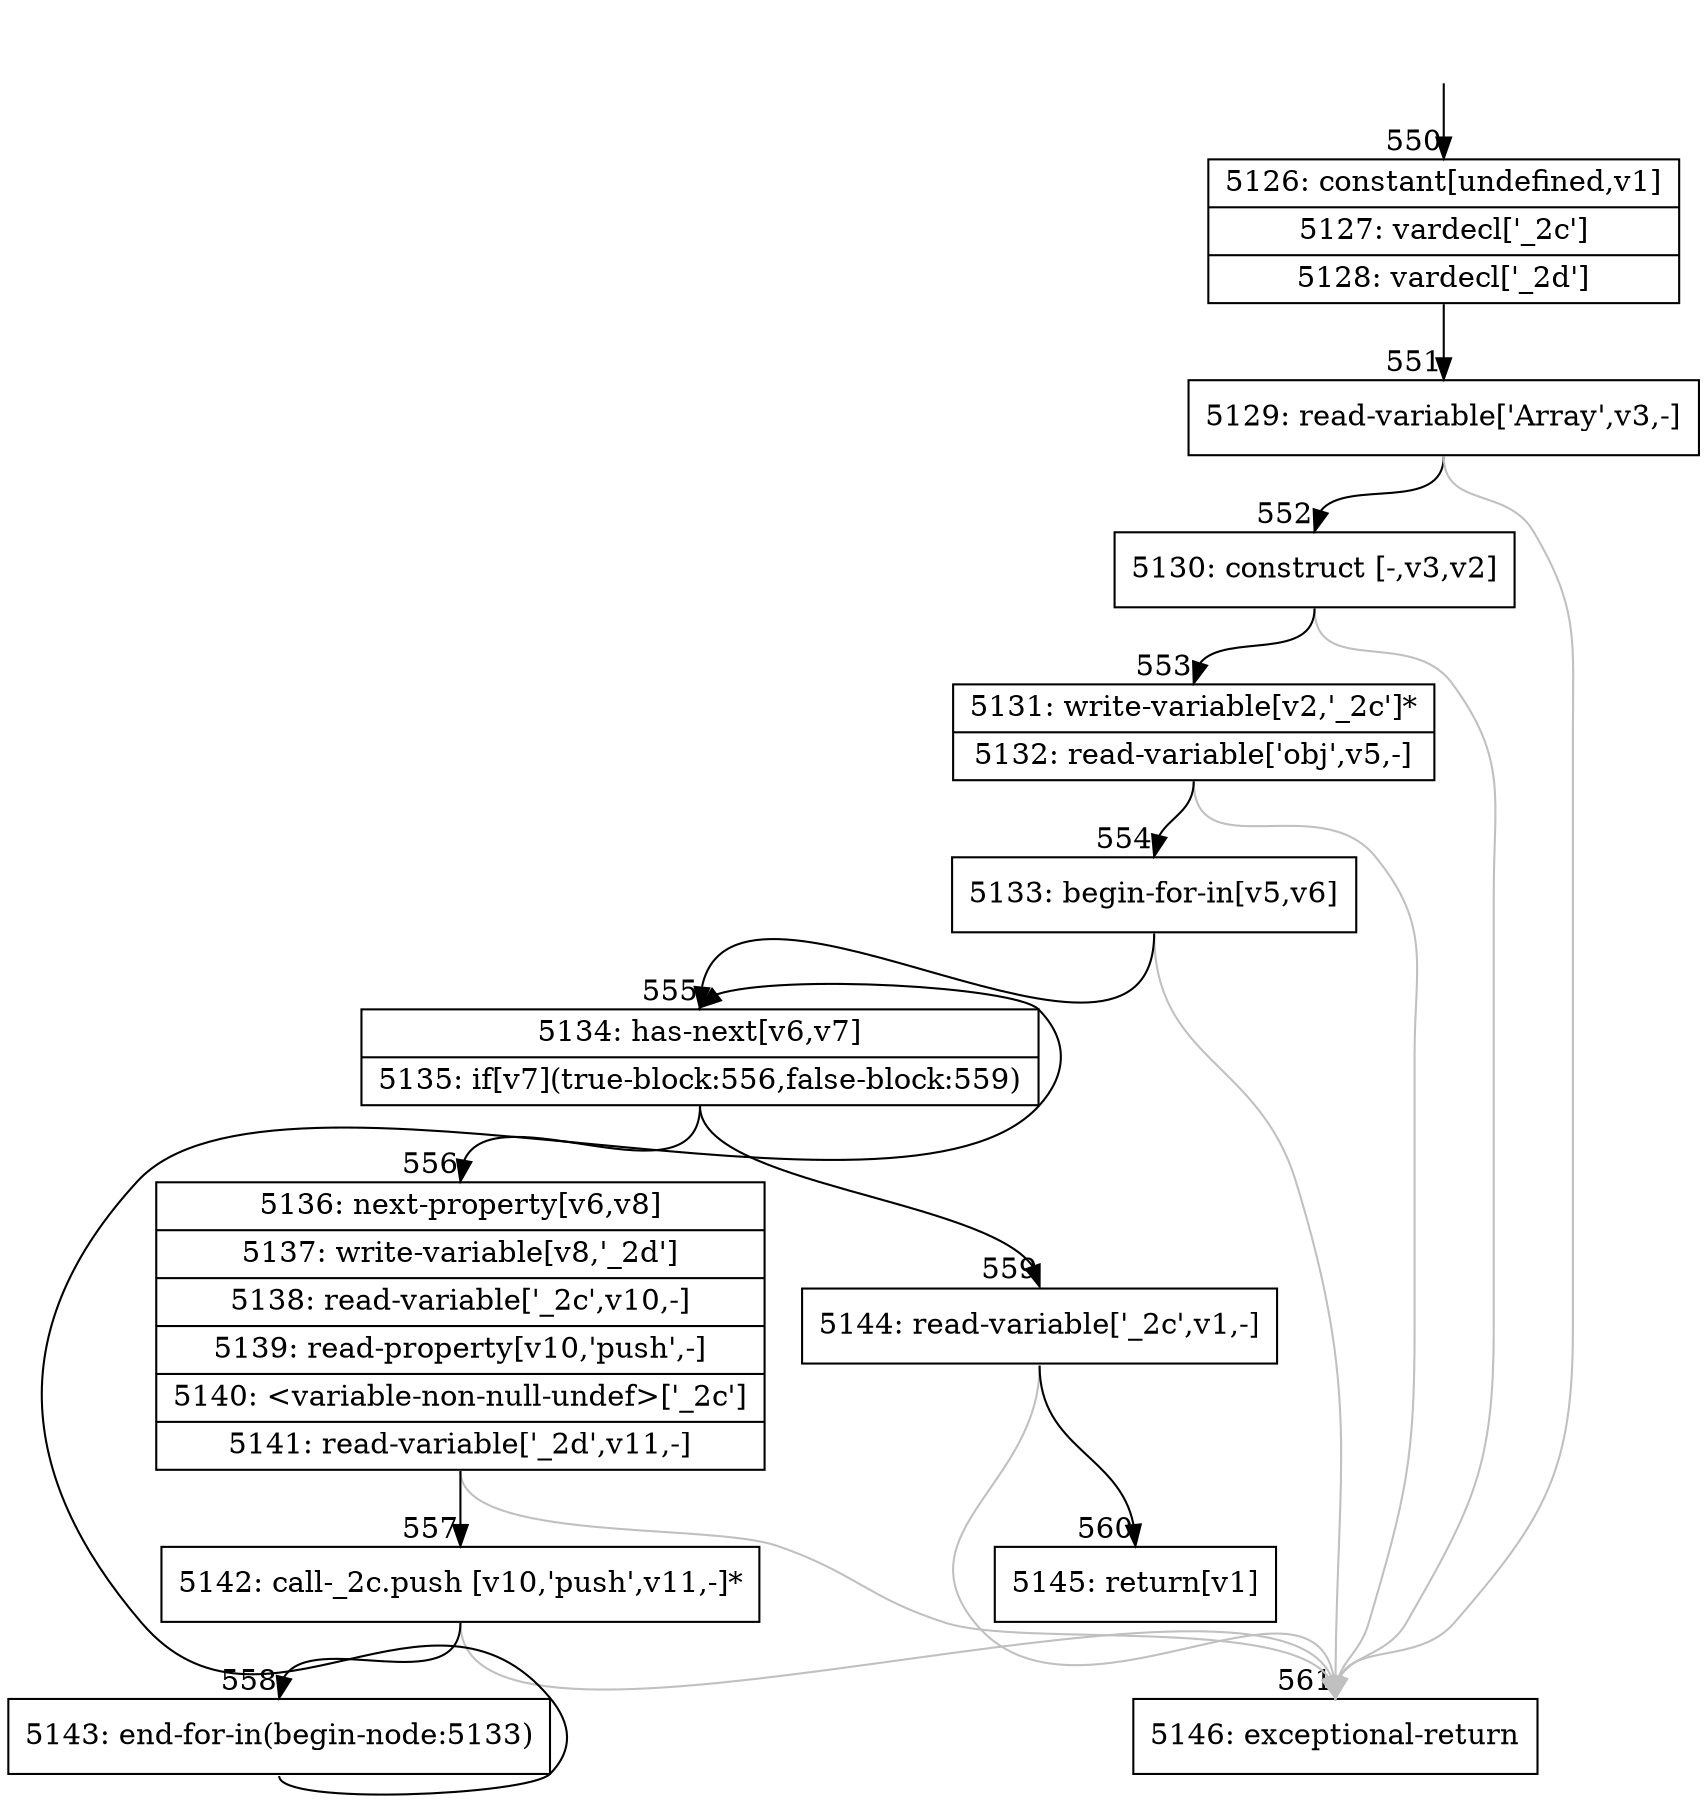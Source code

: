 digraph {
rankdir="TD"
BB_entry15[shape=none,label=""];
BB_entry15 -> BB550 [tailport=s, headport=n, headlabel="    550"]
BB550 [shape=record label="{5126: constant[undefined,v1]|5127: vardecl['_2c']|5128: vardecl['_2d']}" ] 
BB550 -> BB551 [tailport=s, headport=n, headlabel="      551"]
BB551 [shape=record label="{5129: read-variable['Array',v3,-]}" ] 
BB551 -> BB552 [tailport=s, headport=n, headlabel="      552"]
BB551 -> BB561 [tailport=s, headport=n, color=gray, headlabel="      561"]
BB552 [shape=record label="{5130: construct [-,v3,v2]}" ] 
BB552 -> BB553 [tailport=s, headport=n, headlabel="      553"]
BB552 -> BB561 [tailport=s, headport=n, color=gray]
BB553 [shape=record label="{5131: write-variable[v2,'_2c']*|5132: read-variable['obj',v5,-]}" ] 
BB553 -> BB554 [tailport=s, headport=n, headlabel="      554"]
BB553 -> BB561 [tailport=s, headport=n, color=gray]
BB554 [shape=record label="{5133: begin-for-in[v5,v6]}" ] 
BB554 -> BB555 [tailport=s, headport=n, headlabel="      555"]
BB554 -> BB561 [tailport=s, headport=n, color=gray]
BB555 [shape=record label="{5134: has-next[v6,v7]|5135: if[v7](true-block:556,false-block:559)}" ] 
BB555 -> BB556 [tailport=s, headport=n, headlabel="      556"]
BB555 -> BB559 [tailport=s, headport=n, headlabel="      559"]
BB556 [shape=record label="{5136: next-property[v6,v8]|5137: write-variable[v8,'_2d']|5138: read-variable['_2c',v10,-]|5139: read-property[v10,'push',-]|5140: \<variable-non-null-undef\>['_2c']|5141: read-variable['_2d',v11,-]}" ] 
BB556 -> BB557 [tailport=s, headport=n, headlabel="      557"]
BB556 -> BB561 [tailport=s, headport=n, color=gray]
BB557 [shape=record label="{5142: call-_2c.push [v10,'push',v11,-]*}" ] 
BB557 -> BB558 [tailport=s, headport=n, headlabel="      558"]
BB557 -> BB561 [tailport=s, headport=n, color=gray]
BB558 [shape=record label="{5143: end-for-in(begin-node:5133)}" ] 
BB558 -> BB555 [tailport=s, headport=n]
BB559 [shape=record label="{5144: read-variable['_2c',v1,-]}" ] 
BB559 -> BB560 [tailport=s, headport=n, headlabel="      560"]
BB559 -> BB561 [tailport=s, headport=n, color=gray]
BB560 [shape=record label="{5145: return[v1]}" ] 
BB561 [shape=record label="{5146: exceptional-return}" ] 
//#$~ 169
}
